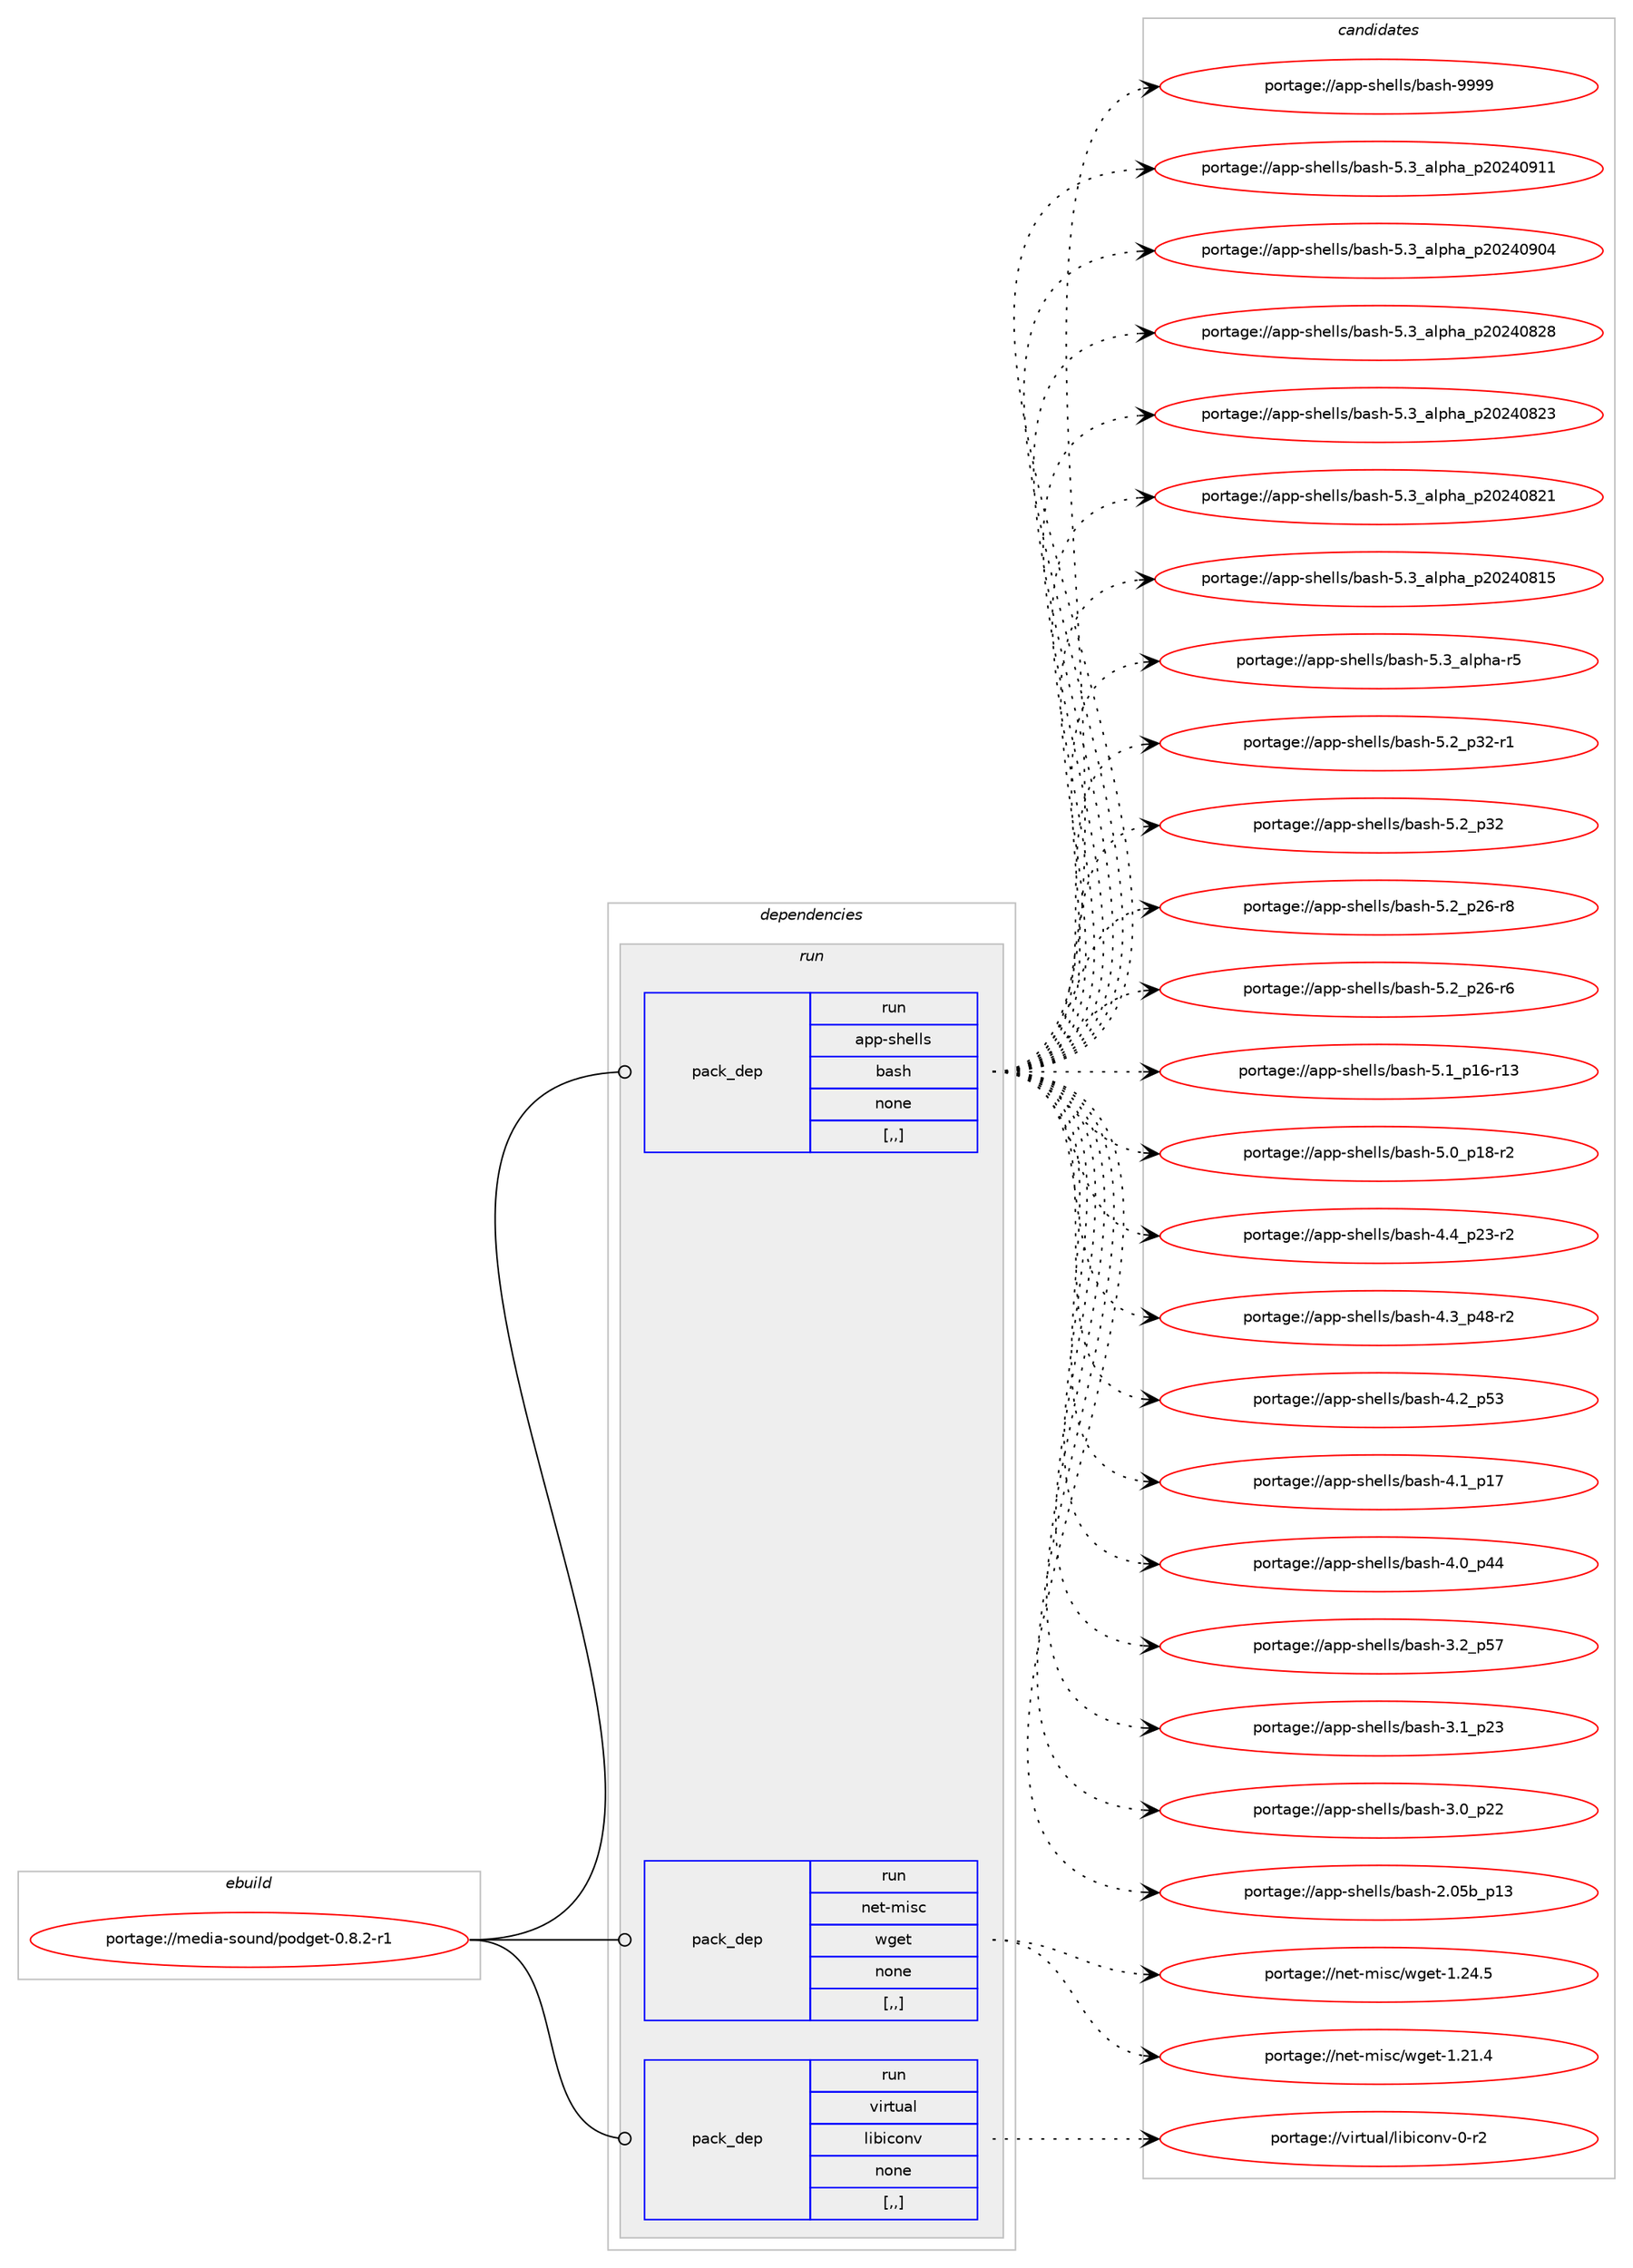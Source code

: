 digraph prolog {

# *************
# Graph options
# *************

newrank=true;
concentrate=true;
compound=true;
graph [rankdir=LR,fontname=Helvetica,fontsize=10,ranksep=1.5];#, ranksep=2.5, nodesep=0.2];
edge  [arrowhead=vee];
node  [fontname=Helvetica,fontsize=10];

# **********
# The ebuild
# **********

subgraph cluster_leftcol {
color=gray;
label=<<i>ebuild</i>>;
id [label="portage://media-sound/podget-0.8.2-r1", color=red, width=4, href="../media-sound/podget-0.8.2-r1.svg"];
}

# ****************
# The dependencies
# ****************

subgraph cluster_midcol {
color=gray;
label=<<i>dependencies</i>>;
subgraph cluster_compile {
fillcolor="#eeeeee";
style=filled;
label=<<i>compile</i>>;
}
subgraph cluster_compileandrun {
fillcolor="#eeeeee";
style=filled;
label=<<i>compile and run</i>>;
}
subgraph cluster_run {
fillcolor="#eeeeee";
style=filled;
label=<<i>run</i>>;
subgraph pack608929 {
dependency829722 [label=<<TABLE BORDER="0" CELLBORDER="1" CELLSPACING="0" CELLPADDING="4" WIDTH="220"><TR><TD ROWSPAN="6" CELLPADDING="30">pack_dep</TD></TR><TR><TD WIDTH="110">run</TD></TR><TR><TD>app-shells</TD></TR><TR><TD>bash</TD></TR><TR><TD>none</TD></TR><TR><TD>[,,]</TD></TR></TABLE>>, shape=none, color=blue];
}
id:e -> dependency829722:w [weight=20,style="solid",arrowhead="odot"];
subgraph pack608930 {
dependency829723 [label=<<TABLE BORDER="0" CELLBORDER="1" CELLSPACING="0" CELLPADDING="4" WIDTH="220"><TR><TD ROWSPAN="6" CELLPADDING="30">pack_dep</TD></TR><TR><TD WIDTH="110">run</TD></TR><TR><TD>net-misc</TD></TR><TR><TD>wget</TD></TR><TR><TD>none</TD></TR><TR><TD>[,,]</TD></TR></TABLE>>, shape=none, color=blue];
}
id:e -> dependency829723:w [weight=20,style="solid",arrowhead="odot"];
subgraph pack608931 {
dependency829724 [label=<<TABLE BORDER="0" CELLBORDER="1" CELLSPACING="0" CELLPADDING="4" WIDTH="220"><TR><TD ROWSPAN="6" CELLPADDING="30">pack_dep</TD></TR><TR><TD WIDTH="110">run</TD></TR><TR><TD>virtual</TD></TR><TR><TD>libiconv</TD></TR><TR><TD>none</TD></TR><TR><TD>[,,]</TD></TR></TABLE>>, shape=none, color=blue];
}
id:e -> dependency829724:w [weight=20,style="solid",arrowhead="odot"];
}
}

# **************
# The candidates
# **************

subgraph cluster_choices {
rank=same;
color=gray;
label=<<i>candidates</i>>;

subgraph choice608929 {
color=black;
nodesep=1;
choice97112112451151041011081081154798971151044557575757 [label="portage://app-shells/bash-9999", color=red, width=4,href="../app-shells/bash-9999.svg"];
choice971121124511510410110810811547989711510445534651959710811210497951125048505248574949 [label="portage://app-shells/bash-5.3_alpha_p20240911", color=red, width=4,href="../app-shells/bash-5.3_alpha_p20240911.svg"];
choice971121124511510410110810811547989711510445534651959710811210497951125048505248574852 [label="portage://app-shells/bash-5.3_alpha_p20240904", color=red, width=4,href="../app-shells/bash-5.3_alpha_p20240904.svg"];
choice971121124511510410110810811547989711510445534651959710811210497951125048505248565056 [label="portage://app-shells/bash-5.3_alpha_p20240828", color=red, width=4,href="../app-shells/bash-5.3_alpha_p20240828.svg"];
choice971121124511510410110810811547989711510445534651959710811210497951125048505248565051 [label="portage://app-shells/bash-5.3_alpha_p20240823", color=red, width=4,href="../app-shells/bash-5.3_alpha_p20240823.svg"];
choice971121124511510410110810811547989711510445534651959710811210497951125048505248565049 [label="portage://app-shells/bash-5.3_alpha_p20240821", color=red, width=4,href="../app-shells/bash-5.3_alpha_p20240821.svg"];
choice971121124511510410110810811547989711510445534651959710811210497951125048505248564953 [label="portage://app-shells/bash-5.3_alpha_p20240815", color=red, width=4,href="../app-shells/bash-5.3_alpha_p20240815.svg"];
choice9711211245115104101108108115479897115104455346519597108112104974511453 [label="portage://app-shells/bash-5.3_alpha-r5", color=red, width=4,href="../app-shells/bash-5.3_alpha-r5.svg"];
choice9711211245115104101108108115479897115104455346509511251504511449 [label="portage://app-shells/bash-5.2_p32-r1", color=red, width=4,href="../app-shells/bash-5.2_p32-r1.svg"];
choice971121124511510410110810811547989711510445534650951125150 [label="portage://app-shells/bash-5.2_p32", color=red, width=4,href="../app-shells/bash-5.2_p32.svg"];
choice9711211245115104101108108115479897115104455346509511250544511456 [label="portage://app-shells/bash-5.2_p26-r8", color=red, width=4,href="../app-shells/bash-5.2_p26-r8.svg"];
choice9711211245115104101108108115479897115104455346509511250544511454 [label="portage://app-shells/bash-5.2_p26-r6", color=red, width=4,href="../app-shells/bash-5.2_p26-r6.svg"];
choice971121124511510410110810811547989711510445534649951124954451144951 [label="portage://app-shells/bash-5.1_p16-r13", color=red, width=4,href="../app-shells/bash-5.1_p16-r13.svg"];
choice9711211245115104101108108115479897115104455346489511249564511450 [label="portage://app-shells/bash-5.0_p18-r2", color=red, width=4,href="../app-shells/bash-5.0_p18-r2.svg"];
choice9711211245115104101108108115479897115104455246529511250514511450 [label="portage://app-shells/bash-4.4_p23-r2", color=red, width=4,href="../app-shells/bash-4.4_p23-r2.svg"];
choice9711211245115104101108108115479897115104455246519511252564511450 [label="portage://app-shells/bash-4.3_p48-r2", color=red, width=4,href="../app-shells/bash-4.3_p48-r2.svg"];
choice971121124511510410110810811547989711510445524650951125351 [label="portage://app-shells/bash-4.2_p53", color=red, width=4,href="../app-shells/bash-4.2_p53.svg"];
choice971121124511510410110810811547989711510445524649951124955 [label="portage://app-shells/bash-4.1_p17", color=red, width=4,href="../app-shells/bash-4.1_p17.svg"];
choice971121124511510410110810811547989711510445524648951125252 [label="portage://app-shells/bash-4.0_p44", color=red, width=4,href="../app-shells/bash-4.0_p44.svg"];
choice971121124511510410110810811547989711510445514650951125355 [label="portage://app-shells/bash-3.2_p57", color=red, width=4,href="../app-shells/bash-3.2_p57.svg"];
choice971121124511510410110810811547989711510445514649951125051 [label="portage://app-shells/bash-3.1_p23", color=red, width=4,href="../app-shells/bash-3.1_p23.svg"];
choice971121124511510410110810811547989711510445514648951125050 [label="portage://app-shells/bash-3.0_p22", color=red, width=4,href="../app-shells/bash-3.0_p22.svg"];
choice9711211245115104101108108115479897115104455046485398951124951 [label="portage://app-shells/bash-2.05b_p13", color=red, width=4,href="../app-shells/bash-2.05b_p13.svg"];
dependency829722:e -> choice97112112451151041011081081154798971151044557575757:w [style=dotted,weight="100"];
dependency829722:e -> choice971121124511510410110810811547989711510445534651959710811210497951125048505248574949:w [style=dotted,weight="100"];
dependency829722:e -> choice971121124511510410110810811547989711510445534651959710811210497951125048505248574852:w [style=dotted,weight="100"];
dependency829722:e -> choice971121124511510410110810811547989711510445534651959710811210497951125048505248565056:w [style=dotted,weight="100"];
dependency829722:e -> choice971121124511510410110810811547989711510445534651959710811210497951125048505248565051:w [style=dotted,weight="100"];
dependency829722:e -> choice971121124511510410110810811547989711510445534651959710811210497951125048505248565049:w [style=dotted,weight="100"];
dependency829722:e -> choice971121124511510410110810811547989711510445534651959710811210497951125048505248564953:w [style=dotted,weight="100"];
dependency829722:e -> choice9711211245115104101108108115479897115104455346519597108112104974511453:w [style=dotted,weight="100"];
dependency829722:e -> choice9711211245115104101108108115479897115104455346509511251504511449:w [style=dotted,weight="100"];
dependency829722:e -> choice971121124511510410110810811547989711510445534650951125150:w [style=dotted,weight="100"];
dependency829722:e -> choice9711211245115104101108108115479897115104455346509511250544511456:w [style=dotted,weight="100"];
dependency829722:e -> choice9711211245115104101108108115479897115104455346509511250544511454:w [style=dotted,weight="100"];
dependency829722:e -> choice971121124511510410110810811547989711510445534649951124954451144951:w [style=dotted,weight="100"];
dependency829722:e -> choice9711211245115104101108108115479897115104455346489511249564511450:w [style=dotted,weight="100"];
dependency829722:e -> choice9711211245115104101108108115479897115104455246529511250514511450:w [style=dotted,weight="100"];
dependency829722:e -> choice9711211245115104101108108115479897115104455246519511252564511450:w [style=dotted,weight="100"];
dependency829722:e -> choice971121124511510410110810811547989711510445524650951125351:w [style=dotted,weight="100"];
dependency829722:e -> choice971121124511510410110810811547989711510445524649951124955:w [style=dotted,weight="100"];
dependency829722:e -> choice971121124511510410110810811547989711510445524648951125252:w [style=dotted,weight="100"];
dependency829722:e -> choice971121124511510410110810811547989711510445514650951125355:w [style=dotted,weight="100"];
dependency829722:e -> choice971121124511510410110810811547989711510445514649951125051:w [style=dotted,weight="100"];
dependency829722:e -> choice971121124511510410110810811547989711510445514648951125050:w [style=dotted,weight="100"];
dependency829722:e -> choice9711211245115104101108108115479897115104455046485398951124951:w [style=dotted,weight="100"];
}
subgraph choice608930 {
color=black;
nodesep=1;
choice11010111645109105115994711910310111645494650524653 [label="portage://net-misc/wget-1.24.5", color=red, width=4,href="../net-misc/wget-1.24.5.svg"];
choice11010111645109105115994711910310111645494650494652 [label="portage://net-misc/wget-1.21.4", color=red, width=4,href="../net-misc/wget-1.21.4.svg"];
dependency829723:e -> choice11010111645109105115994711910310111645494650524653:w [style=dotted,weight="100"];
dependency829723:e -> choice11010111645109105115994711910310111645494650494652:w [style=dotted,weight="100"];
}
subgraph choice608931 {
color=black;
nodesep=1;
choice1181051141161179710847108105981059911111011845484511450 [label="portage://virtual/libiconv-0-r2", color=red, width=4,href="../virtual/libiconv-0-r2.svg"];
dependency829724:e -> choice1181051141161179710847108105981059911111011845484511450:w [style=dotted,weight="100"];
}
}

}
